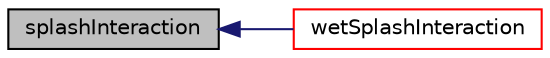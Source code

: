 digraph "splashInteraction"
{
  bgcolor="transparent";
  edge [fontname="Helvetica",fontsize="10",labelfontname="Helvetica",labelfontsize="10"];
  node [fontname="Helvetica",fontsize="10",shape=record];
  rankdir="LR";
  Node1 [label="splashInteraction",height=0.2,width=0.4,color="black", fillcolor="grey75", style="filled", fontcolor="black"];
  Node1 -> Node2 [dir="back",color="midnightblue",fontsize="10",style="solid",fontname="Helvetica"];
  Node2 [label="wetSplashInteraction",height=0.2,width=0.4,color="red",URL="$a02676.html#aef39bd50a1c5b103a503498a2669b3f3",tooltip="Parcel interaction with wetted surface. "];
}
